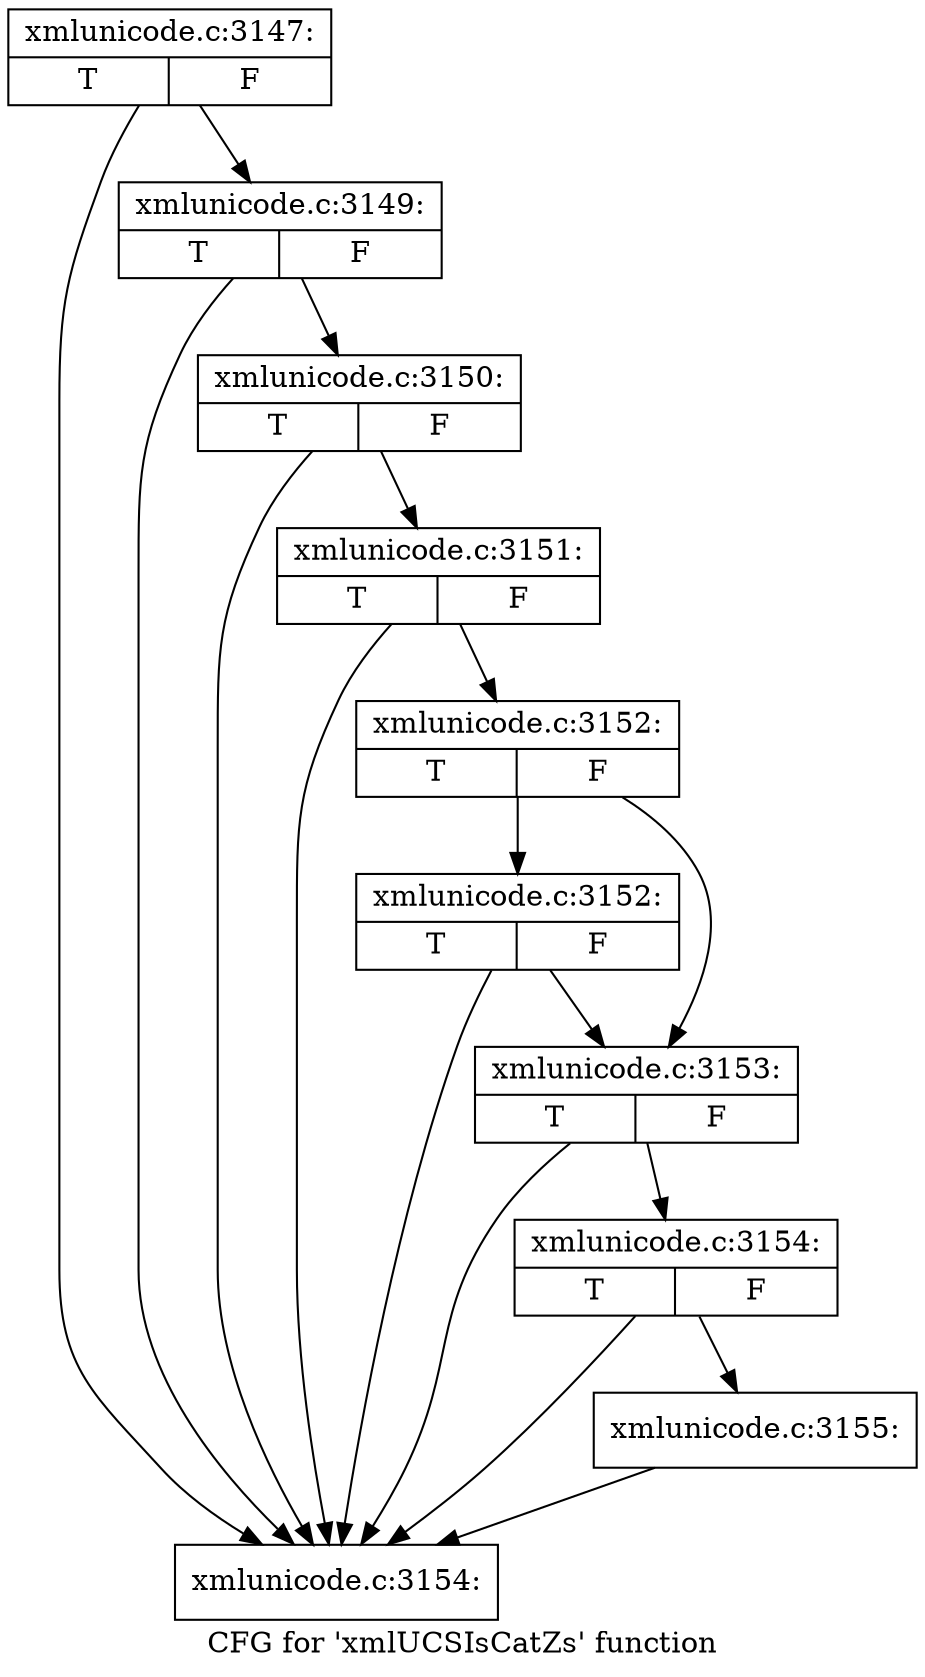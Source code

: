 digraph "CFG for 'xmlUCSIsCatZs' function" {
	label="CFG for 'xmlUCSIsCatZs' function";

	Node0x4e7a6e0 [shape=record,label="{xmlunicode.c:3147:|{<s0>T|<s1>F}}"];
	Node0x4e7a6e0 -> Node0x4e79b40;
	Node0x4e7a6e0 -> Node0x4e7a360;
	Node0x4e7a360 [shape=record,label="{xmlunicode.c:3149:|{<s0>T|<s1>F}}"];
	Node0x4e7a360 -> Node0x4e79b40;
	Node0x4e7a360 -> Node0x4e79340;
	Node0x4e79340 [shape=record,label="{xmlunicode.c:3150:|{<s0>T|<s1>F}}"];
	Node0x4e79340 -> Node0x4e79b40;
	Node0x4e79340 -> Node0x4e792c0;
	Node0x4e792c0 [shape=record,label="{xmlunicode.c:3151:|{<s0>T|<s1>F}}"];
	Node0x4e792c0 -> Node0x4e79b40;
	Node0x4e792c0 -> Node0x4e79240;
	Node0x4e79240 [shape=record,label="{xmlunicode.c:3152:|{<s0>T|<s1>F}}"];
	Node0x4e79240 -> Node0x4edaa30;
	Node0x4e79240 -> Node0x4e791c0;
	Node0x4edaa30 [shape=record,label="{xmlunicode.c:3152:|{<s0>T|<s1>F}}"];
	Node0x4edaa30 -> Node0x4e79b40;
	Node0x4edaa30 -> Node0x4e791c0;
	Node0x4e791c0 [shape=record,label="{xmlunicode.c:3153:|{<s0>T|<s1>F}}"];
	Node0x4e791c0 -> Node0x4e79b40;
	Node0x4e791c0 -> Node0x4e79170;
	Node0x4e79170 [shape=record,label="{xmlunicode.c:3154:|{<s0>T|<s1>F}}"];
	Node0x4e79170 -> Node0x4e79b40;
	Node0x4e79170 -> Node0x4e79120;
	Node0x4e79120 [shape=record,label="{xmlunicode.c:3155:}"];
	Node0x4e79120 -> Node0x4e79b40;
	Node0x4e79b40 [shape=record,label="{xmlunicode.c:3154:}"];
}
